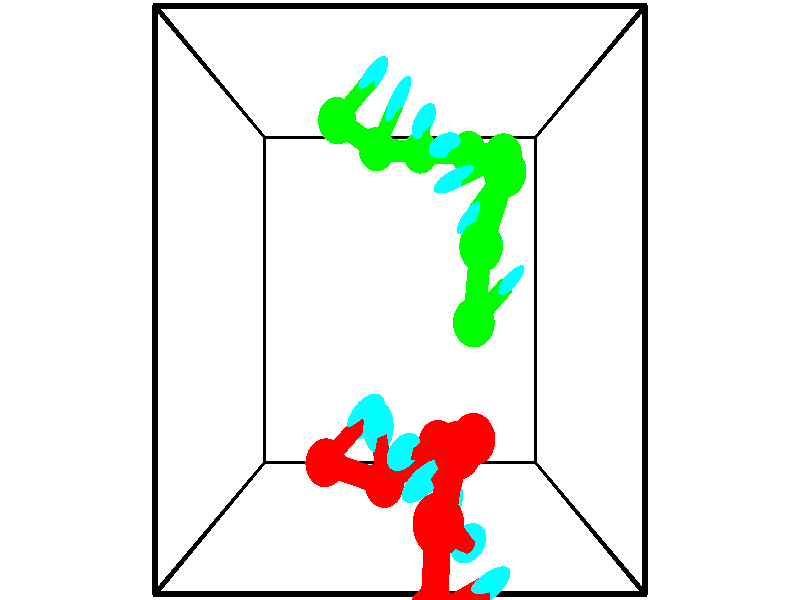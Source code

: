 // switches for output
#declare DRAW_BASES = 1; // possible values are 0, 1; only relevant for DNA ribbons
#declare DRAW_BASES_TYPE = 3; // possible values are 1, 2, 3; only relevant for DNA ribbons
#declare DRAW_FOG = 0; // set to 1 to enable fog

#include "colors.inc"

#include "transforms.inc"
background { rgb <1, 1, 1>}

#default {
   normal{
       ripples 0.25
       frequency 0.20
       turbulence 0.2
       lambda 5
   }
	finish {
		phong 0.1
		phong_size 40.
	}
}

// original window dimensions: 1024x640


// camera settings

camera {
	sky <-0, 1, 0>
	up <-0, 1, 0>
	right 1.6 * <1, 0, 0>
	location <2.5, 2.5, 11.1562>
	look_at <2.5, 2.5, 2.5>
	direction <0, 0, -8.6562>
	angle 67.0682
}


# declare cpy_camera_pos = <2.5, 2.5, 11.1562>;
# if (DRAW_FOG = 1)
fog {
	fog_type 2
	up vnormalize(cpy_camera_pos)
	color rgbt<1,1,1,0.3>
	distance 1e-5
	fog_alt 3e-3
	fog_offset 4
}
# end


// LIGHTS

# declare lum = 6;
global_settings {
	ambient_light rgb lum * <0.05, 0.05, 0.05>
	max_trace_level 15
}# declare cpy_direct_light_amount = 0.25;
light_source
{	1000 * <-1, -1, 1>,
	rgb lum * cpy_direct_light_amount
	parallel
}

light_source
{	1000 * <1, 1, -1>,
	rgb lum * cpy_direct_light_amount
	parallel
}

// strand 0

// nucleotide -1

// particle -1
sphere {
	<3.144239, -0.671708, 5.452016> 0.250000
	pigment { color rgbt <1,0,0,0> }
	no_shadow
}
cylinder {
	<3.443624, -0.411780, 5.399041>,  <3.623254, -0.255823, 5.367256>, 0.100000
	pigment { color rgbt <1,0,0,0> }
	no_shadow
}
cylinder {
	<3.443624, -0.411780, 5.399041>,  <3.144239, -0.671708, 5.452016>, 0.100000
	pigment { color rgbt <1,0,0,0> }
	no_shadow
}

// particle -1
sphere {
	<3.443624, -0.411780, 5.399041> 0.100000
	pigment { color rgbt <1,0,0,0> }
	no_shadow
}
sphere {
	0, 1
	scale<0.080000,0.200000,0.300000>
	matrix <-0.595626, 0.570869, -0.565100,
		-0.291608, 0.501839, 0.814323,
		0.748461, 0.649820, -0.132438,
		3.668162, -0.216834, 5.359309>
	pigment { color rgbt <0,1,1,0> }
	no_shadow
}
cylinder {
	<2.815115, -0.000024, 5.487615>,  <3.144239, -0.671708, 5.452016>, 0.130000
	pigment { color rgbt <1,0,0,0> }
	no_shadow
}

// nucleotide -1

// particle -1
sphere {
	<2.815115, -0.000024, 5.487615> 0.250000
	pigment { color rgbt <1,0,0,0> }
	no_shadow
}
cylinder {
	<3.139443, 0.054103, 5.259840>,  <3.334040, 0.086579, 5.123175>, 0.100000
	pigment { color rgbt <1,0,0,0> }
	no_shadow
}
cylinder {
	<3.139443, 0.054103, 5.259840>,  <2.815115, -0.000024, 5.487615>, 0.100000
	pigment { color rgbt <1,0,0,0> }
	no_shadow
}

// particle -1
sphere {
	<3.139443, 0.054103, 5.259840> 0.100000
	pigment { color rgbt <1,0,0,0> }
	no_shadow
}
sphere {
	0, 1
	scale<0.080000,0.200000,0.300000>
	matrix <-0.538053, 0.555253, -0.634186,
		0.230366, 0.820599, 0.523019,
		0.810821, 0.135317, -0.569437,
		3.382690, 0.094698, 5.089009>
	pigment { color rgbt <0,1,1,0> }
	no_shadow
}
cylinder {
	<2.872681, 0.685012, 5.292838>,  <2.815115, -0.000024, 5.487615>, 0.130000
	pigment { color rgbt <1,0,0,0> }
	no_shadow
}

// nucleotide -1

// particle -1
sphere {
	<2.872681, 0.685012, 5.292838> 0.250000
	pigment { color rgbt <1,0,0,0> }
	no_shadow
}
cylinder {
	<3.074273, 0.498023, 5.002328>,  <3.195228, 0.385830, 4.828022>, 0.100000
	pigment { color rgbt <1,0,0,0> }
	no_shadow
}
cylinder {
	<3.074273, 0.498023, 5.002328>,  <2.872681, 0.685012, 5.292838>, 0.100000
	pigment { color rgbt <1,0,0,0> }
	no_shadow
}

// particle -1
sphere {
	<3.074273, 0.498023, 5.002328> 0.100000
	pigment { color rgbt <1,0,0,0> }
	no_shadow
}
sphere {
	0, 1
	scale<0.080000,0.200000,0.300000>
	matrix <-0.571127, 0.450431, -0.686240,
		0.647934, 0.760646, -0.039977,
		0.503979, -0.467471, -0.726275,
		3.225467, 0.357782, 4.784445>
	pigment { color rgbt <0,1,1,0> }
	no_shadow
}
cylinder {
	<3.096603, 1.193287, 4.860916>,  <2.872681, 0.685012, 5.292838>, 0.130000
	pigment { color rgbt <1,0,0,0> }
	no_shadow
}

// nucleotide -1

// particle -1
sphere {
	<3.096603, 1.193287, 4.860916> 0.250000
	pigment { color rgbt <1,0,0,0> }
	no_shadow
}
cylinder {
	<3.060807, 0.849714, 4.659232>,  <3.039330, 0.643571, 4.538221>, 0.100000
	pigment { color rgbt <1,0,0,0> }
	no_shadow
}
cylinder {
	<3.060807, 0.849714, 4.659232>,  <3.096603, 1.193287, 4.860916>, 0.100000
	pigment { color rgbt <1,0,0,0> }
	no_shadow
}

// particle -1
sphere {
	<3.060807, 0.849714, 4.659232> 0.100000
	pigment { color rgbt <1,0,0,0> }
	no_shadow
}
sphere {
	0, 1
	scale<0.080000,0.200000,0.300000>
	matrix <-0.623703, 0.443019, -0.643994,
		0.776522, 0.256848, -0.575363,
		-0.089488, -0.858931, -0.504211,
		3.033961, 0.592035, 4.507968>
	pigment { color rgbt <0,1,1,0> }
	no_shadow
}
cylinder {
	<3.356437, 1.153050, 4.137028>,  <3.096603, 1.193287, 4.860916>, 0.130000
	pigment { color rgbt <1,0,0,0> }
	no_shadow
}

// nucleotide -1

// particle -1
sphere {
	<3.356437, 1.153050, 4.137028> 0.250000
	pigment { color rgbt <1,0,0,0> }
	no_shadow
}
cylinder {
	<3.026444, 0.939106, 4.210052>,  <2.828449, 0.810739, 4.253865>, 0.100000
	pigment { color rgbt <1,0,0,0> }
	no_shadow
}
cylinder {
	<3.026444, 0.939106, 4.210052>,  <3.356437, 1.153050, 4.137028>, 0.100000
	pigment { color rgbt <1,0,0,0> }
	no_shadow
}

// particle -1
sphere {
	<3.026444, 0.939106, 4.210052> 0.100000
	pigment { color rgbt <1,0,0,0> }
	no_shadow
}
sphere {
	0, 1
	scale<0.080000,0.200000,0.300000>
	matrix <-0.484230, 0.502392, -0.716326,
		0.291419, -0.679356, -0.673461,
		-0.824982, -0.534861, 0.182558,
		2.778950, 0.778647, 4.264819>
	pigment { color rgbt <0,1,1,0> }
	no_shadow
}
cylinder {
	<2.990179, 0.960364, 3.386261>,  <3.356437, 1.153050, 4.137028>, 0.130000
	pigment { color rgbt <1,0,0,0> }
	no_shadow
}

// nucleotide -1

// particle -1
sphere {
	<2.990179, 0.960364, 3.386261> 0.250000
	pigment { color rgbt <1,0,0,0> }
	no_shadow
}
cylinder {
	<2.737760, 0.974473, 3.696237>,  <2.586308, 0.982939, 3.882223>, 0.100000
	pigment { color rgbt <1,0,0,0> }
	no_shadow
}
cylinder {
	<2.737760, 0.974473, 3.696237>,  <2.990179, 0.960364, 3.386261>, 0.100000
	pigment { color rgbt <1,0,0,0> }
	no_shadow
}

// particle -1
sphere {
	<2.737760, 0.974473, 3.696237> 0.100000
	pigment { color rgbt <1,0,0,0> }
	no_shadow
}
sphere {
	0, 1
	scale<0.080000,0.200000,0.300000>
	matrix <-0.731655, 0.304915, -0.609678,
		-0.257797, -0.951726, -0.166608,
		-0.631048, 0.035273, 0.774942,
		2.548445, 0.985055, 3.928720>
	pigment { color rgbt <0,1,1,0> }
	no_shadow
}
cylinder {
	<2.301106, 0.548121, 3.447883>,  <2.990179, 0.960364, 3.386261>, 0.130000
	pigment { color rgbt <1,0,0,0> }
	no_shadow
}

// nucleotide -1

// particle -1
sphere {
	<2.301106, 0.548121, 3.447883> 0.250000
	pigment { color rgbt <1,0,0,0> }
	no_shadow
}
cylinder {
	<2.264436, 0.913919, 3.605512>,  <2.242433, 1.133398, 3.700090>, 0.100000
	pigment { color rgbt <1,0,0,0> }
	no_shadow
}
cylinder {
	<2.264436, 0.913919, 3.605512>,  <2.301106, 0.548121, 3.447883>, 0.100000
	pigment { color rgbt <1,0,0,0> }
	no_shadow
}

// particle -1
sphere {
	<2.264436, 0.913919, 3.605512> 0.100000
	pigment { color rgbt <1,0,0,0> }
	no_shadow
}
sphere {
	0, 1
	scale<0.080000,0.200000,0.300000>
	matrix <-0.447990, 0.315554, -0.836499,
		-0.889326, -0.253229, 0.380756,
		-0.091677, 0.914495, 0.394074,
		2.236933, 1.188267, 3.723735>
	pigment { color rgbt <0,1,1,0> }
	no_shadow
}
cylinder {
	<1.559731, 0.790346, 3.539902>,  <2.301106, 0.548121, 3.447883>, 0.130000
	pigment { color rgbt <1,0,0,0> }
	no_shadow
}

// nucleotide -1

// particle -1
sphere {
	<1.559731, 0.790346, 3.539902> 0.250000
	pigment { color rgbt <1,0,0,0> }
	no_shadow
}
cylinder {
	<1.846868, 1.051943, 3.444406>,  <2.019150, 1.208902, 3.387108>, 0.100000
	pigment { color rgbt <1,0,0,0> }
	no_shadow
}
cylinder {
	<1.846868, 1.051943, 3.444406>,  <1.559731, 0.790346, 3.539902>, 0.100000
	pigment { color rgbt <1,0,0,0> }
	no_shadow
}

// particle -1
sphere {
	<1.846868, 1.051943, 3.444406> 0.100000
	pigment { color rgbt <1,0,0,0> }
	no_shadow
}
sphere {
	0, 1
	scale<0.080000,0.200000,0.300000>
	matrix <-0.465488, 0.195853, -0.863112,
		-0.517711, 0.730709, 0.445017,
		0.717842, 0.653993, -0.238740,
		2.062220, 1.248141, 3.372784>
	pigment { color rgbt <0,1,1,0> }
	no_shadow
}
// strand 1

// nucleotide -1

// particle -1
sphere {
	<3.390654, 2.272988, 3.862952> 0.250000
	pigment { color rgbt <0,1,0,0> }
	no_shadow
}
cylinder {
	<3.661926, 2.501653, 3.678227>,  <3.824690, 2.638853, 3.567392>, 0.100000
	pigment { color rgbt <0,1,0,0> }
	no_shadow
}
cylinder {
	<3.661926, 2.501653, 3.678227>,  <3.390654, 2.272988, 3.862952>, 0.100000
	pigment { color rgbt <0,1,0,0> }
	no_shadow
}

// particle -1
sphere {
	<3.661926, 2.501653, 3.678227> 0.100000
	pigment { color rgbt <0,1,0,0> }
	no_shadow
}
sphere {
	0, 1
	scale<0.080000,0.200000,0.300000>
	matrix <-0.676541, 0.731061, -0.088557,
		0.286988, 0.372492, 0.882546,
		0.678182, 0.571664, -0.461811,
		3.865381, 2.673152, 3.539683>
	pigment { color rgbt <0,1,1,0> }
	no_shadow
}
cylinder {
	<3.438560, 3.015605, 4.158506>,  <3.390654, 2.272988, 3.862952>, 0.130000
	pigment { color rgbt <0,1,0,0> }
	no_shadow
}

// nucleotide -1

// particle -1
sphere {
	<3.438560, 3.015605, 4.158506> 0.250000
	pigment { color rgbt <0,1,0,0> }
	no_shadow
}
cylinder {
	<3.558717, 3.007993, 3.777056>,  <3.630810, 3.003426, 3.548185>, 0.100000
	pigment { color rgbt <0,1,0,0> }
	no_shadow
}
cylinder {
	<3.558717, 3.007993, 3.777056>,  <3.438560, 3.015605, 4.158506>, 0.100000
	pigment { color rgbt <0,1,0,0> }
	no_shadow
}

// particle -1
sphere {
	<3.558717, 3.007993, 3.777056> 0.100000
	pigment { color rgbt <0,1,0,0> }
	no_shadow
}
sphere {
	0, 1
	scale<0.080000,0.200000,0.300000>
	matrix <-0.664875, 0.712684, -0.223657,
		0.683891, 0.701227, 0.201431,
		0.300391, -0.019031, -0.953626,
		3.648834, 3.002284, 3.490968>
	pigment { color rgbt <0,1,1,0> }
	no_shadow
}
cylinder {
	<3.755569, 3.770252, 3.939425>,  <3.438560, 3.015605, 4.158506>, 0.130000
	pigment { color rgbt <0,1,0,0> }
	no_shadow
}

// nucleotide -1

// particle -1
sphere {
	<3.755569, 3.770252, 3.939425> 0.250000
	pigment { color rgbt <0,1,0,0> }
	no_shadow
}
cylinder {
	<3.569494, 3.558894, 3.655341>,  <3.457850, 3.432079, 3.484890>, 0.100000
	pigment { color rgbt <0,1,0,0> }
	no_shadow
}
cylinder {
	<3.569494, 3.558894, 3.655341>,  <3.755569, 3.770252, 3.939425>, 0.100000
	pigment { color rgbt <0,1,0,0> }
	no_shadow
}

// particle -1
sphere {
	<3.569494, 3.558894, 3.655341> 0.100000
	pigment { color rgbt <0,1,0,0> }
	no_shadow
}
sphere {
	0, 1
	scale<0.080000,0.200000,0.300000>
	matrix <-0.581600, 0.787277, -0.204785,
		0.667340, 0.317796, -0.673545,
		-0.465187, -0.528395, -0.710211,
		3.429938, 3.400375, 3.442277>
	pigment { color rgbt <0,1,1,0> }
	no_shadow
}
cylinder {
	<3.846660, 4.063286, 3.247719>,  <3.755569, 3.770252, 3.939425>, 0.130000
	pigment { color rgbt <0,1,0,0> }
	no_shadow
}

// nucleotide -1

// particle -1
sphere {
	<3.846660, 4.063286, 3.247719> 0.250000
	pigment { color rgbt <0,1,0,0> }
	no_shadow
}
cylinder {
	<3.481831, 3.911795, 3.310564>,  <3.262933, 3.820900, 3.348271>, 0.100000
	pigment { color rgbt <0,1,0,0> }
	no_shadow
}
cylinder {
	<3.481831, 3.911795, 3.310564>,  <3.846660, 4.063286, 3.247719>, 0.100000
	pigment { color rgbt <0,1,0,0> }
	no_shadow
}

// particle -1
sphere {
	<3.481831, 3.911795, 3.310564> 0.100000
	pigment { color rgbt <0,1,0,0> }
	no_shadow
}
sphere {
	0, 1
	scale<0.080000,0.200000,0.300000>
	matrix <-0.406447, 0.885616, -0.224689,
		-0.054045, -0.268791, -0.961681,
		-0.912075, -0.378729, 0.157112,
		3.208208, 3.798176, 3.357698>
	pigment { color rgbt <0,1,1,0> }
	no_shadow
}
cylinder {
	<3.469691, 4.244593, 2.583514>,  <3.846660, 4.063286, 3.247719>, 0.130000
	pigment { color rgbt <0,1,0,0> }
	no_shadow
}

// nucleotide -1

// particle -1
sphere {
	<3.469691, 4.244593, 2.583514> 0.250000
	pigment { color rgbt <0,1,0,0> }
	no_shadow
}
cylinder {
	<3.254533, 4.221383, 2.919919>,  <3.125438, 4.207457, 3.121762>, 0.100000
	pigment { color rgbt <0,1,0,0> }
	no_shadow
}
cylinder {
	<3.254533, 4.221383, 2.919919>,  <3.469691, 4.244593, 2.583514>, 0.100000
	pigment { color rgbt <0,1,0,0> }
	no_shadow
}

// particle -1
sphere {
	<3.254533, 4.221383, 2.919919> 0.100000
	pigment { color rgbt <0,1,0,0> }
	no_shadow
}
sphere {
	0, 1
	scale<0.080000,0.200000,0.300000>
	matrix <-0.446630, 0.865725, -0.225925,
		-0.714976, -0.497145, -0.491584,
		-0.537894, -0.058025, 0.841013,
		3.093164, 4.203975, 3.172223>
	pigment { color rgbt <0,1,1,0> }
	no_shadow
}
cylinder {
	<2.792951, 4.270567, 2.470357>,  <3.469691, 4.244593, 2.583514>, 0.130000
	pigment { color rgbt <0,1,0,0> }
	no_shadow
}

// nucleotide -1

// particle -1
sphere {
	<2.792951, 4.270567, 2.470357> 0.250000
	pigment { color rgbt <0,1,0,0> }
	no_shadow
}
cylinder {
	<2.805780, 4.386808, 2.852879>,  <2.813478, 4.456553, 3.082392>, 0.100000
	pigment { color rgbt <0,1,0,0> }
	no_shadow
}
cylinder {
	<2.805780, 4.386808, 2.852879>,  <2.792951, 4.270567, 2.470357>, 0.100000
	pigment { color rgbt <0,1,0,0> }
	no_shadow
}

// particle -1
sphere {
	<2.805780, 4.386808, 2.852879> 0.100000
	pigment { color rgbt <0,1,0,0> }
	no_shadow
}
sphere {
	0, 1
	scale<0.080000,0.200000,0.300000>
	matrix <-0.647475, 0.734933, -0.201616,
		-0.761411, -0.612717, 0.211731,
		0.032075, 0.290603, 0.956306,
		2.815403, 4.473989, 3.139771>
	pigment { color rgbt <0,1,1,0> }
	no_shadow
}
cylinder {
	<2.173376, 4.249231, 2.749372>,  <2.792951, 4.270567, 2.470357>, 0.130000
	pigment { color rgbt <0,1,0,0> }
	no_shadow
}

// nucleotide -1

// particle -1
sphere {
	<2.173376, 4.249231, 2.749372> 0.250000
	pigment { color rgbt <0,1,0,0> }
	no_shadow
}
cylinder {
	<2.347048, 4.511312, 2.996661>,  <2.451251, 4.668561, 3.145034>, 0.100000
	pigment { color rgbt <0,1,0,0> }
	no_shadow
}
cylinder {
	<2.347048, 4.511312, 2.996661>,  <2.173376, 4.249231, 2.749372>, 0.100000
	pigment { color rgbt <0,1,0,0> }
	no_shadow
}

// particle -1
sphere {
	<2.347048, 4.511312, 2.996661> 0.100000
	pigment { color rgbt <0,1,0,0> }
	no_shadow
}
sphere {
	0, 1
	scale<0.080000,0.200000,0.300000>
	matrix <-0.778902, 0.617821, -0.107749,
		-0.452548, -0.434751, 0.778583,
		0.434181, 0.655202, 0.618222,
		2.477302, 4.707872, 3.182127>
	pigment { color rgbt <0,1,1,0> }
	no_shadow
}
cylinder {
	<1.679258, 4.453909, 3.258307>,  <2.173376, 4.249231, 2.749372>, 0.130000
	pigment { color rgbt <0,1,0,0> }
	no_shadow
}

// nucleotide -1

// particle -1
sphere {
	<1.679258, 4.453909, 3.258307> 0.250000
	pigment { color rgbt <0,1,0,0> }
	no_shadow
}
cylinder {
	<1.941416, 4.747030, 3.185141>,  <2.098711, 4.922903, 3.141242>, 0.100000
	pigment { color rgbt <0,1,0,0> }
	no_shadow
}
cylinder {
	<1.941416, 4.747030, 3.185141>,  <1.679258, 4.453909, 3.258307>, 0.100000
	pigment { color rgbt <0,1,0,0> }
	no_shadow
}

// particle -1
sphere {
	<1.941416, 4.747030, 3.185141> 0.100000
	pigment { color rgbt <0,1,0,0> }
	no_shadow
}
sphere {
	0, 1
	scale<0.080000,0.200000,0.300000>
	matrix <-0.754070, 0.621123, -0.213507,
		-0.042846, 0.277862, 0.959665,
		0.655395, 0.732802, -0.182914,
		2.138034, 4.966870, 3.130267>
	pigment { color rgbt <0,1,1,0> }
	no_shadow
}
// box output
cylinder {
	<0.000000, 0.000000, 0.000000>,  <5.000000, 0.000000, 0.000000>, 0.025000
	pigment { color rgbt <0,0,0,0> }
	no_shadow
}
cylinder {
	<0.000000, 0.000000, 0.000000>,  <0.000000, 5.000000, 0.000000>, 0.025000
	pigment { color rgbt <0,0,0,0> }
	no_shadow
}
cylinder {
	<0.000000, 0.000000, 0.000000>,  <0.000000, 0.000000, 5.000000>, 0.025000
	pigment { color rgbt <0,0,0,0> }
	no_shadow
}
cylinder {
	<5.000000, 5.000000, 5.000000>,  <0.000000, 5.000000, 5.000000>, 0.025000
	pigment { color rgbt <0,0,0,0> }
	no_shadow
}
cylinder {
	<5.000000, 5.000000, 5.000000>,  <5.000000, 0.000000, 5.000000>, 0.025000
	pigment { color rgbt <0,0,0,0> }
	no_shadow
}
cylinder {
	<5.000000, 5.000000, 5.000000>,  <5.000000, 5.000000, 0.000000>, 0.025000
	pigment { color rgbt <0,0,0,0> }
	no_shadow
}
cylinder {
	<0.000000, 0.000000, 5.000000>,  <0.000000, 5.000000, 5.000000>, 0.025000
	pigment { color rgbt <0,0,0,0> }
	no_shadow
}
cylinder {
	<0.000000, 0.000000, 5.000000>,  <5.000000, 0.000000, 5.000000>, 0.025000
	pigment { color rgbt <0,0,0,0> }
	no_shadow
}
cylinder {
	<5.000000, 5.000000, 0.000000>,  <0.000000, 5.000000, 0.000000>, 0.025000
	pigment { color rgbt <0,0,0,0> }
	no_shadow
}
cylinder {
	<5.000000, 5.000000, 0.000000>,  <5.000000, 0.000000, 0.000000>, 0.025000
	pigment { color rgbt <0,0,0,0> }
	no_shadow
}
cylinder {
	<5.000000, 0.000000, 5.000000>,  <5.000000, 0.000000, 0.000000>, 0.025000
	pigment { color rgbt <0,0,0,0> }
	no_shadow
}
cylinder {
	<0.000000, 5.000000, 0.000000>,  <0.000000, 5.000000, 5.000000>, 0.025000
	pigment { color rgbt <0,0,0,0> }
	no_shadow
}
// end of box output
